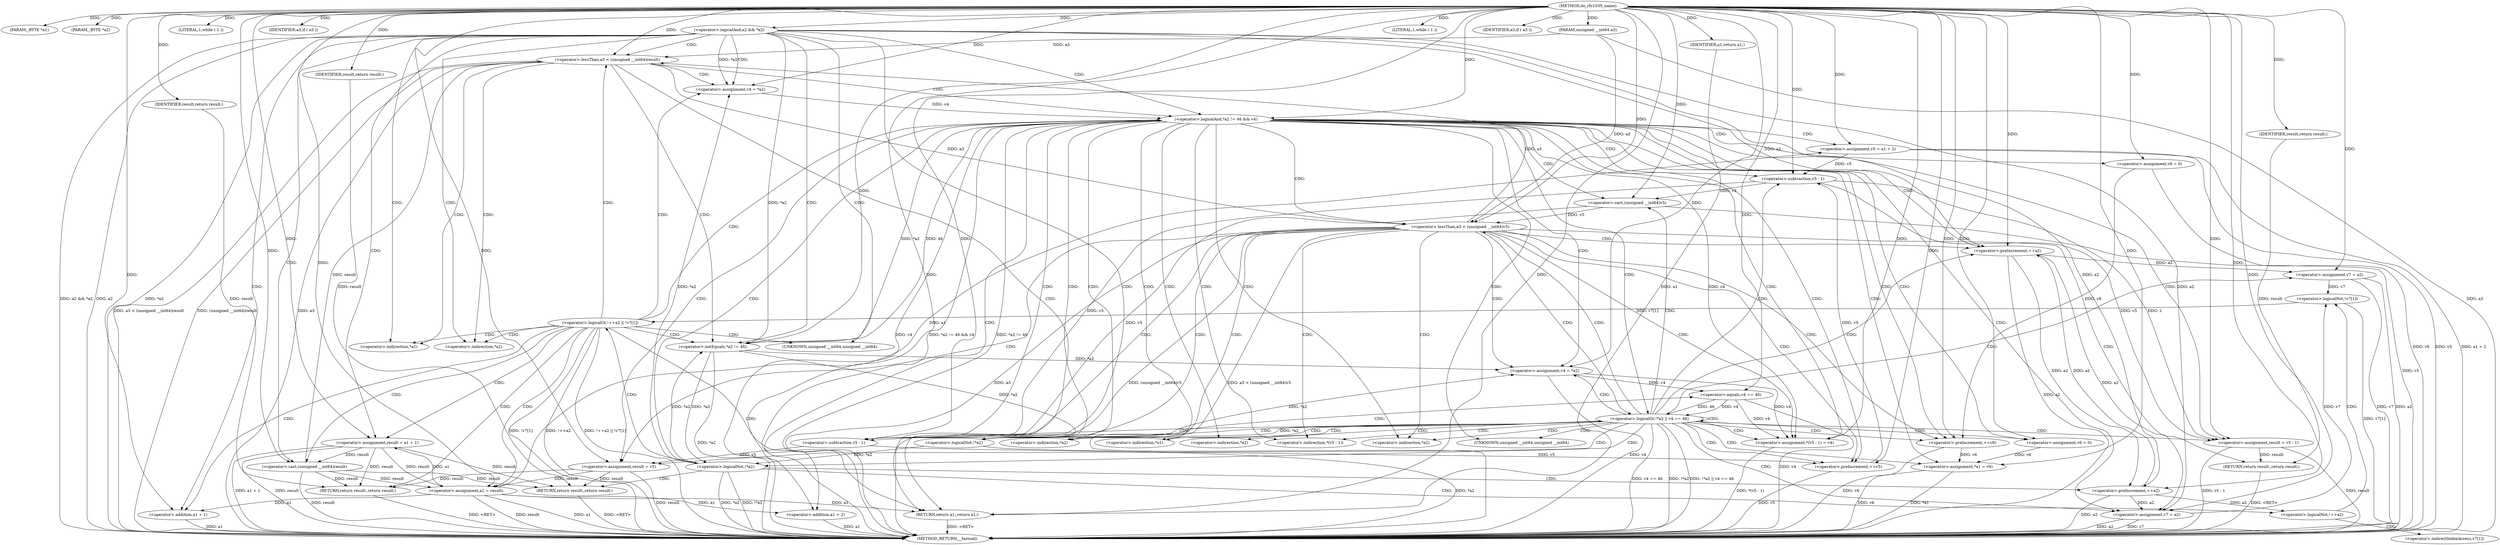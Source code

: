 digraph do_rfc1035_name {  
"1000106" [label = "(METHOD,do_rfc1035_name)" ]
"1000244" [label = "(METHOD_RETURN,__fastcall)" ]
"1000107" [label = "(PARAM,_BYTE *a1)" ]
"1000108" [label = "(PARAM,_BYTE *a2)" ]
"1000109" [label = "(PARAM,unsigned __int64 a3)" ]
"1000117" [label = "(<operator>.logicalAnd,a2 && *a2)" ]
"1000123" [label = "(LITERAL,1,while ( 1 ))" ]
"1000125" [label = "(<operator>.assignment,result = a1 + 1)" ]
"1000127" [label = "(<operator>.addition,a1 + 1)" ]
"1000131" [label = "(IDENTIFIER,a3,if ( a3 ))" ]
"1000134" [label = "(<operator>.lessThan,a3 < (unsigned __int64)result)" ]
"1000136" [label = "(<operator>.cast,(unsigned __int64)result)" ]
"1000140" [label = "(<operator>.assignment,v4 = *a2)" ]
"1000145" [label = "(<operator>.logicalAnd,*a2 != 46 && v4)" ]
"1000146" [label = "(<operator>.notEquals,*a2 != 46)" ]
"1000152" [label = "(<operator>.assignment,v5 = a1 + 2)" ]
"1000154" [label = "(<operator>.addition,a1 + 2)" ]
"1000157" [label = "(<operator>.assignment,v6 = 0)" ]
"1000161" [label = "(LITERAL,1,while ( 1 ))" ]
"1000163" [label = "(<operator>.assignment,result = v5 - 1)" ]
"1000165" [label = "(<operator>.subtraction,v5 - 1)" ]
"1000169" [label = "(IDENTIFIER,a3,if ( a3 ))" ]
"1000172" [label = "(<operator>.lessThan,a3 < (unsigned __int64)v5)" ]
"1000174" [label = "(<operator>.cast,(unsigned __int64)v5)" ]
"1000177" [label = "(RETURN,return result;,return result;)" ]
"1000178" [label = "(IDENTIFIER,result,return result;)" ]
"1000179" [label = "(<operator>.preIncrement,++a2)" ]
"1000181" [label = "(<operator>.assignment,*(v5 - 1) = v4)" ]
"1000183" [label = "(<operator>.subtraction,v5 - 1)" ]
"1000187" [label = "(<operator>.assignment,result = v5)" ]
"1000190" [label = "(<operator>.assignment,v4 = *a2)" ]
"1000194" [label = "(<operator>.preIncrement,++v6)" ]
"1000196" [label = "(<operator>.preIncrement,++v5)" ]
"1000199" [label = "(<operator>.logicalOr,!*a2 || v4 == 46)" ]
"1000200" [label = "(<operator>.logicalNot,!*a2)" ]
"1000203" [label = "(<operator>.equals,v4 == 46)" ]
"1000207" [label = "(<operator>.assignment,v7 = a2)" ]
"1000211" [label = "(<operator>.assignment,v7 = a2)" ]
"1000214" [label = "(<operator>.assignment,v6 = 0)" ]
"1000218" [label = "(<operator>.assignment,*a1 = v6)" ]
"1000223" [label = "(<operator>.logicalNot,!*a2)" ]
"1000226" [label = "(RETURN,return result;,return result;)" ]
"1000227" [label = "(IDENTIFIER,result,return result;)" ]
"1000229" [label = "(<operator>.logicalOr,!++a2 || !v7[1])" ]
"1000230" [label = "(<operator>.logicalNot,!++a2)" ]
"1000231" [label = "(<operator>.preIncrement,++a2)" ]
"1000233" [label = "(<operator>.logicalNot,!v7[1])" ]
"1000237" [label = "(RETURN,return result;,return result;)" ]
"1000238" [label = "(IDENTIFIER,result,return result;)" ]
"1000239" [label = "(<operator>.assignment,a1 = result)" ]
"1000242" [label = "(RETURN,return a1;,return a1;)" ]
"1000243" [label = "(IDENTIFIER,a1,return a1;)" ]
"1000137" [label = "(UNKNOWN,unsigned __int64,unsigned __int64)" ]
"1000142" [label = "(<operator>.indirection,*a2)" ]
"1000147" [label = "(<operator>.indirection,*a2)" ]
"1000175" [label = "(UNKNOWN,unsigned __int64,unsigned __int64)" ]
"1000182" [label = "(<operator>.indirection,*(v5 - 1))" ]
"1000192" [label = "(<operator>.indirection,*a2)" ]
"1000201" [label = "(<operator>.indirection,*a2)" ]
"1000219" [label = "(<operator>.indirection,*a1)" ]
"1000224" [label = "(<operator>.indirection,*a2)" ]
"1000234" [label = "(<operator>.indirectIndexAccess,v7[1])" ]
  "1000134" -> "1000244"  [ label = "DDG: a3 < (unsigned __int64)result"] 
  "1000136" -> "1000244"  [ label = "DDG: result"] 
  "1000200" -> "1000244"  [ label = "DDG: *a2"] 
  "1000172" -> "1000244"  [ label = "DDG: a3"] 
  "1000194" -> "1000244"  [ label = "DDG: v6"] 
  "1000211" -> "1000244"  [ label = "DDG: v7"] 
  "1000163" -> "1000244"  [ label = "DDG: result"] 
  "1000134" -> "1000244"  [ label = "DDG: (unsigned __int64)result"] 
  "1000199" -> "1000244"  [ label = "DDG: !*a2"] 
  "1000127" -> "1000244"  [ label = "DDG: a1"] 
  "1000190" -> "1000244"  [ label = "DDG: v4"] 
  "1000117" -> "1000244"  [ label = "DDG: a2 && *a2"] 
  "1000199" -> "1000244"  [ label = "DDG: !*a2 || v4 == 46"] 
  "1000199" -> "1000244"  [ label = "DDG: v4 == 46"] 
  "1000125" -> "1000244"  [ label = "DDG: a1 + 1"] 
  "1000109" -> "1000244"  [ label = "DDG: a3"] 
  "1000223" -> "1000244"  [ label = "DDG: !*a2"] 
  "1000172" -> "1000244"  [ label = "DDG: (unsigned __int64)v5"] 
  "1000229" -> "1000244"  [ label = "DDG: !v7[1]"] 
  "1000117" -> "1000244"  [ label = "DDG: a2"] 
  "1000211" -> "1000244"  [ label = "DDG: a2"] 
  "1000229" -> "1000244"  [ label = "DDG: !++a2"] 
  "1000229" -> "1000244"  [ label = "DDG: !++a2 || !v7[1]"] 
  "1000218" -> "1000244"  [ label = "DDG: v6"] 
  "1000233" -> "1000244"  [ label = "DDG: v7[1]"] 
  "1000117" -> "1000244"  [ label = "DDG: *a2"] 
  "1000152" -> "1000244"  [ label = "DDG: v5"] 
  "1000239" -> "1000244"  [ label = "DDG: result"] 
  "1000223" -> "1000244"  [ label = "DDG: *a2"] 
  "1000145" -> "1000244"  [ label = "DDG: v4"] 
  "1000179" -> "1000244"  [ label = "DDG: a2"] 
  "1000181" -> "1000244"  [ label = "DDG: *(v5 - 1)"] 
  "1000146" -> "1000244"  [ label = "DDG: *a2"] 
  "1000203" -> "1000244"  [ label = "DDG: v4"] 
  "1000154" -> "1000244"  [ label = "DDG: a1"] 
  "1000157" -> "1000244"  [ label = "DDG: v6"] 
  "1000231" -> "1000244"  [ label = "DDG: a2"] 
  "1000207" -> "1000244"  [ label = "DDG: a2"] 
  "1000187" -> "1000244"  [ label = "DDG: result"] 
  "1000207" -> "1000244"  [ label = "DDG: v7"] 
  "1000134" -> "1000244"  [ label = "DDG: a3"] 
  "1000125" -> "1000244"  [ label = "DDG: result"] 
  "1000174" -> "1000244"  [ label = "DDG: v5"] 
  "1000145" -> "1000244"  [ label = "DDG: *a2 != 46 && v4"] 
  "1000172" -> "1000244"  [ label = "DDG: a3 < (unsigned __int64)v5"] 
  "1000196" -> "1000244"  [ label = "DDG: v5"] 
  "1000152" -> "1000244"  [ label = "DDG: a1 + 2"] 
  "1000145" -> "1000244"  [ label = "DDG: *a2 != 46"] 
  "1000239" -> "1000244"  [ label = "DDG: a1"] 
  "1000163" -> "1000244"  [ label = "DDG: v5 - 1"] 
  "1000218" -> "1000244"  [ label = "DDG: *a1"] 
  "1000177" -> "1000244"  [ label = "DDG: <RET>"] 
  "1000242" -> "1000244"  [ label = "DDG: <RET>"] 
  "1000237" -> "1000244"  [ label = "DDG: <RET>"] 
  "1000226" -> "1000244"  [ label = "DDG: <RET>"] 
  "1000106" -> "1000107"  [ label = "DDG: "] 
  "1000106" -> "1000108"  [ label = "DDG: "] 
  "1000106" -> "1000109"  [ label = "DDG: "] 
  "1000106" -> "1000117"  [ label = "DDG: "] 
  "1000106" -> "1000123"  [ label = "DDG: "] 
  "1000239" -> "1000125"  [ label = "DDG: a1"] 
  "1000106" -> "1000125"  [ label = "DDG: "] 
  "1000239" -> "1000127"  [ label = "DDG: a1"] 
  "1000106" -> "1000127"  [ label = "DDG: "] 
  "1000106" -> "1000131"  [ label = "DDG: "] 
  "1000172" -> "1000134"  [ label = "DDG: a3"] 
  "1000109" -> "1000134"  [ label = "DDG: a3"] 
  "1000106" -> "1000134"  [ label = "DDG: "] 
  "1000136" -> "1000134"  [ label = "DDG: result"] 
  "1000125" -> "1000136"  [ label = "DDG: result"] 
  "1000106" -> "1000136"  [ label = "DDG: "] 
  "1000117" -> "1000140"  [ label = "DDG: *a2"] 
  "1000223" -> "1000140"  [ label = "DDG: *a2"] 
  "1000106" -> "1000140"  [ label = "DDG: "] 
  "1000146" -> "1000145"  [ label = "DDG: *a2"] 
  "1000146" -> "1000145"  [ label = "DDG: 46"] 
  "1000117" -> "1000146"  [ label = "DDG: *a2"] 
  "1000223" -> "1000146"  [ label = "DDG: *a2"] 
  "1000106" -> "1000146"  [ label = "DDG: "] 
  "1000140" -> "1000145"  [ label = "DDG: v4"] 
  "1000106" -> "1000145"  [ label = "DDG: "] 
  "1000106" -> "1000152"  [ label = "DDG: "] 
  "1000239" -> "1000152"  [ label = "DDG: a1"] 
  "1000106" -> "1000154"  [ label = "DDG: "] 
  "1000239" -> "1000154"  [ label = "DDG: a1"] 
  "1000106" -> "1000157"  [ label = "DDG: "] 
  "1000106" -> "1000161"  [ label = "DDG: "] 
  "1000165" -> "1000163"  [ label = "DDG: v5"] 
  "1000165" -> "1000163"  [ label = "DDG: 1"] 
  "1000106" -> "1000163"  [ label = "DDG: "] 
  "1000152" -> "1000165"  [ label = "DDG: v5"] 
  "1000196" -> "1000165"  [ label = "DDG: v5"] 
  "1000106" -> "1000165"  [ label = "DDG: "] 
  "1000106" -> "1000169"  [ label = "DDG: "] 
  "1000134" -> "1000172"  [ label = "DDG: a3"] 
  "1000109" -> "1000172"  [ label = "DDG: a3"] 
  "1000106" -> "1000172"  [ label = "DDG: "] 
  "1000174" -> "1000172"  [ label = "DDG: v5"] 
  "1000165" -> "1000174"  [ label = "DDG: v5"] 
  "1000106" -> "1000174"  [ label = "DDG: "] 
  "1000178" -> "1000177"  [ label = "DDG: result"] 
  "1000163" -> "1000177"  [ label = "DDG: result"] 
  "1000106" -> "1000178"  [ label = "DDG: "] 
  "1000117" -> "1000179"  [ label = "DDG: a2"] 
  "1000231" -> "1000179"  [ label = "DDG: a2"] 
  "1000106" -> "1000179"  [ label = "DDG: "] 
  "1000190" -> "1000181"  [ label = "DDG: v4"] 
  "1000145" -> "1000181"  [ label = "DDG: v4"] 
  "1000203" -> "1000181"  [ label = "DDG: v4"] 
  "1000106" -> "1000181"  [ label = "DDG: "] 
  "1000165" -> "1000183"  [ label = "DDG: v5"] 
  "1000174" -> "1000183"  [ label = "DDG: v5"] 
  "1000106" -> "1000183"  [ label = "DDG: "] 
  "1000183" -> "1000187"  [ label = "DDG: v5"] 
  "1000106" -> "1000187"  [ label = "DDG: "] 
  "1000146" -> "1000190"  [ label = "DDG: *a2"] 
  "1000200" -> "1000190"  [ label = "DDG: *a2"] 
  "1000106" -> "1000190"  [ label = "DDG: "] 
  "1000157" -> "1000194"  [ label = "DDG: v6"] 
  "1000106" -> "1000194"  [ label = "DDG: "] 
  "1000106" -> "1000196"  [ label = "DDG: "] 
  "1000183" -> "1000196"  [ label = "DDG: v5"] 
  "1000200" -> "1000199"  [ label = "DDG: *a2"] 
  "1000146" -> "1000200"  [ label = "DDG: *a2"] 
  "1000203" -> "1000199"  [ label = "DDG: v4"] 
  "1000203" -> "1000199"  [ label = "DDG: 46"] 
  "1000190" -> "1000203"  [ label = "DDG: v4"] 
  "1000106" -> "1000203"  [ label = "DDG: "] 
  "1000179" -> "1000207"  [ label = "DDG: a2"] 
  "1000106" -> "1000207"  [ label = "DDG: "] 
  "1000117" -> "1000211"  [ label = "DDG: a2"] 
  "1000179" -> "1000211"  [ label = "DDG: a2"] 
  "1000231" -> "1000211"  [ label = "DDG: a2"] 
  "1000106" -> "1000211"  [ label = "DDG: "] 
  "1000106" -> "1000214"  [ label = "DDG: "] 
  "1000214" -> "1000218"  [ label = "DDG: v6"] 
  "1000194" -> "1000218"  [ label = "DDG: v6"] 
  "1000106" -> "1000218"  [ label = "DDG: "] 
  "1000146" -> "1000223"  [ label = "DDG: *a2"] 
  "1000200" -> "1000223"  [ label = "DDG: *a2"] 
  "1000227" -> "1000226"  [ label = "DDG: result"] 
  "1000136" -> "1000226"  [ label = "DDG: result"] 
  "1000187" -> "1000226"  [ label = "DDG: result"] 
  "1000125" -> "1000226"  [ label = "DDG: result"] 
  "1000106" -> "1000227"  [ label = "DDG: "] 
  "1000231" -> "1000230"  [ label = "DDG: a2"] 
  "1000106" -> "1000231"  [ label = "DDG: "] 
  "1000117" -> "1000231"  [ label = "DDG: a2"] 
  "1000179" -> "1000231"  [ label = "DDG: a2"] 
  "1000233" -> "1000229"  [ label = "DDG: v7[1]"] 
  "1000211" -> "1000233"  [ label = "DDG: v7"] 
  "1000207" -> "1000233"  [ label = "DDG: v7"] 
  "1000238" -> "1000237"  [ label = "DDG: result"] 
  "1000136" -> "1000237"  [ label = "DDG: result"] 
  "1000187" -> "1000237"  [ label = "DDG: result"] 
  "1000125" -> "1000237"  [ label = "DDG: result"] 
  "1000106" -> "1000238"  [ label = "DDG: "] 
  "1000136" -> "1000239"  [ label = "DDG: result"] 
  "1000187" -> "1000239"  [ label = "DDG: result"] 
  "1000125" -> "1000239"  [ label = "DDG: result"] 
  "1000106" -> "1000239"  [ label = "DDG: "] 
  "1000243" -> "1000242"  [ label = "DDG: a1"] 
  "1000239" -> "1000242"  [ label = "DDG: a1"] 
  "1000106" -> "1000242"  [ label = "DDG: "] 
  "1000106" -> "1000243"  [ label = "DDG: "] 
  "1000117" -> "1000242"  [ label = "CDG: "] 
  "1000117" -> "1000127"  [ label = "CDG: "] 
  "1000117" -> "1000125"  [ label = "CDG: "] 
  "1000117" -> "1000142"  [ label = "CDG: "] 
  "1000117" -> "1000140"  [ label = "CDG: "] 
  "1000117" -> "1000137"  [ label = "CDG: "] 
  "1000117" -> "1000136"  [ label = "CDG: "] 
  "1000117" -> "1000134"  [ label = "CDG: "] 
  "1000117" -> "1000147"  [ label = "CDG: "] 
  "1000117" -> "1000146"  [ label = "CDG: "] 
  "1000117" -> "1000145"  [ label = "CDG: "] 
  "1000134" -> "1000242"  [ label = "CDG: "] 
  "1000134" -> "1000142"  [ label = "CDG: "] 
  "1000134" -> "1000140"  [ label = "CDG: "] 
  "1000134" -> "1000147"  [ label = "CDG: "] 
  "1000134" -> "1000146"  [ label = "CDG: "] 
  "1000134" -> "1000145"  [ label = "CDG: "] 
  "1000145" -> "1000224"  [ label = "CDG: "] 
  "1000145" -> "1000223"  [ label = "CDG: "] 
  "1000145" -> "1000219"  [ label = "CDG: "] 
  "1000145" -> "1000218"  [ label = "CDG: "] 
  "1000145" -> "1000214"  [ label = "CDG: "] 
  "1000145" -> "1000211"  [ label = "CDG: "] 
  "1000145" -> "1000157"  [ label = "CDG: "] 
  "1000145" -> "1000154"  [ label = "CDG: "] 
  "1000145" -> "1000152"  [ label = "CDG: "] 
  "1000145" -> "1000165"  [ label = "CDG: "] 
  "1000145" -> "1000163"  [ label = "CDG: "] 
  "1000145" -> "1000175"  [ label = "CDG: "] 
  "1000145" -> "1000174"  [ label = "CDG: "] 
  "1000145" -> "1000172"  [ label = "CDG: "] 
  "1000145" -> "1000192"  [ label = "CDG: "] 
  "1000145" -> "1000190"  [ label = "CDG: "] 
  "1000145" -> "1000187"  [ label = "CDG: "] 
  "1000145" -> "1000183"  [ label = "CDG: "] 
  "1000145" -> "1000182"  [ label = "CDG: "] 
  "1000145" -> "1000181"  [ label = "CDG: "] 
  "1000145" -> "1000179"  [ label = "CDG: "] 
  "1000145" -> "1000201"  [ label = "CDG: "] 
  "1000145" -> "1000200"  [ label = "CDG: "] 
  "1000145" -> "1000199"  [ label = "CDG: "] 
  "1000145" -> "1000196"  [ label = "CDG: "] 
  "1000145" -> "1000194"  [ label = "CDG: "] 
  "1000172" -> "1000192"  [ label = "CDG: "] 
  "1000172" -> "1000190"  [ label = "CDG: "] 
  "1000172" -> "1000187"  [ label = "CDG: "] 
  "1000172" -> "1000183"  [ label = "CDG: "] 
  "1000172" -> "1000182"  [ label = "CDG: "] 
  "1000172" -> "1000181"  [ label = "CDG: "] 
  "1000172" -> "1000179"  [ label = "CDG: "] 
  "1000172" -> "1000177"  [ label = "CDG: "] 
  "1000172" -> "1000201"  [ label = "CDG: "] 
  "1000172" -> "1000200"  [ label = "CDG: "] 
  "1000172" -> "1000199"  [ label = "CDG: "] 
  "1000172" -> "1000196"  [ label = "CDG: "] 
  "1000172" -> "1000194"  [ label = "CDG: "] 
  "1000199" -> "1000207"  [ label = "CDG: "] 
  "1000199" -> "1000224"  [ label = "CDG: "] 
  "1000199" -> "1000223"  [ label = "CDG: "] 
  "1000199" -> "1000219"  [ label = "CDG: "] 
  "1000199" -> "1000218"  [ label = "CDG: "] 
  "1000199" -> "1000165"  [ label = "CDG: "] 
  "1000199" -> "1000163"  [ label = "CDG: "] 
  "1000199" -> "1000214"  [ label = "CDG: "] 
  "1000199" -> "1000211"  [ label = "CDG: "] 
  "1000199" -> "1000175"  [ label = "CDG: "] 
  "1000199" -> "1000174"  [ label = "CDG: "] 
  "1000199" -> "1000172"  [ label = "CDG: "] 
  "1000199" -> "1000192"  [ label = "CDG: "] 
  "1000199" -> "1000190"  [ label = "CDG: "] 
  "1000199" -> "1000187"  [ label = "CDG: "] 
  "1000199" -> "1000183"  [ label = "CDG: "] 
  "1000199" -> "1000182"  [ label = "CDG: "] 
  "1000199" -> "1000181"  [ label = "CDG: "] 
  "1000199" -> "1000179"  [ label = "CDG: "] 
  "1000199" -> "1000201"  [ label = "CDG: "] 
  "1000199" -> "1000200"  [ label = "CDG: "] 
  "1000199" -> "1000199"  [ label = "CDG: "] 
  "1000199" -> "1000196"  [ label = "CDG: "] 
  "1000199" -> "1000194"  [ label = "CDG: "] 
  "1000200" -> "1000203"  [ label = "CDG: "] 
  "1000223" -> "1000231"  [ label = "CDG: "] 
  "1000223" -> "1000230"  [ label = "CDG: "] 
  "1000223" -> "1000229"  [ label = "CDG: "] 
  "1000223" -> "1000226"  [ label = "CDG: "] 
  "1000229" -> "1000239"  [ label = "CDG: "] 
  "1000229" -> "1000237"  [ label = "CDG: "] 
  "1000229" -> "1000242"  [ label = "CDG: "] 
  "1000229" -> "1000127"  [ label = "CDG: "] 
  "1000229" -> "1000125"  [ label = "CDG: "] 
  "1000229" -> "1000142"  [ label = "CDG: "] 
  "1000229" -> "1000140"  [ label = "CDG: "] 
  "1000229" -> "1000137"  [ label = "CDG: "] 
  "1000229" -> "1000136"  [ label = "CDG: "] 
  "1000229" -> "1000134"  [ label = "CDG: "] 
  "1000229" -> "1000147"  [ label = "CDG: "] 
  "1000229" -> "1000146"  [ label = "CDG: "] 
  "1000229" -> "1000145"  [ label = "CDG: "] 
  "1000230" -> "1000234"  [ label = "CDG: "] 
  "1000230" -> "1000233"  [ label = "CDG: "] 
}
